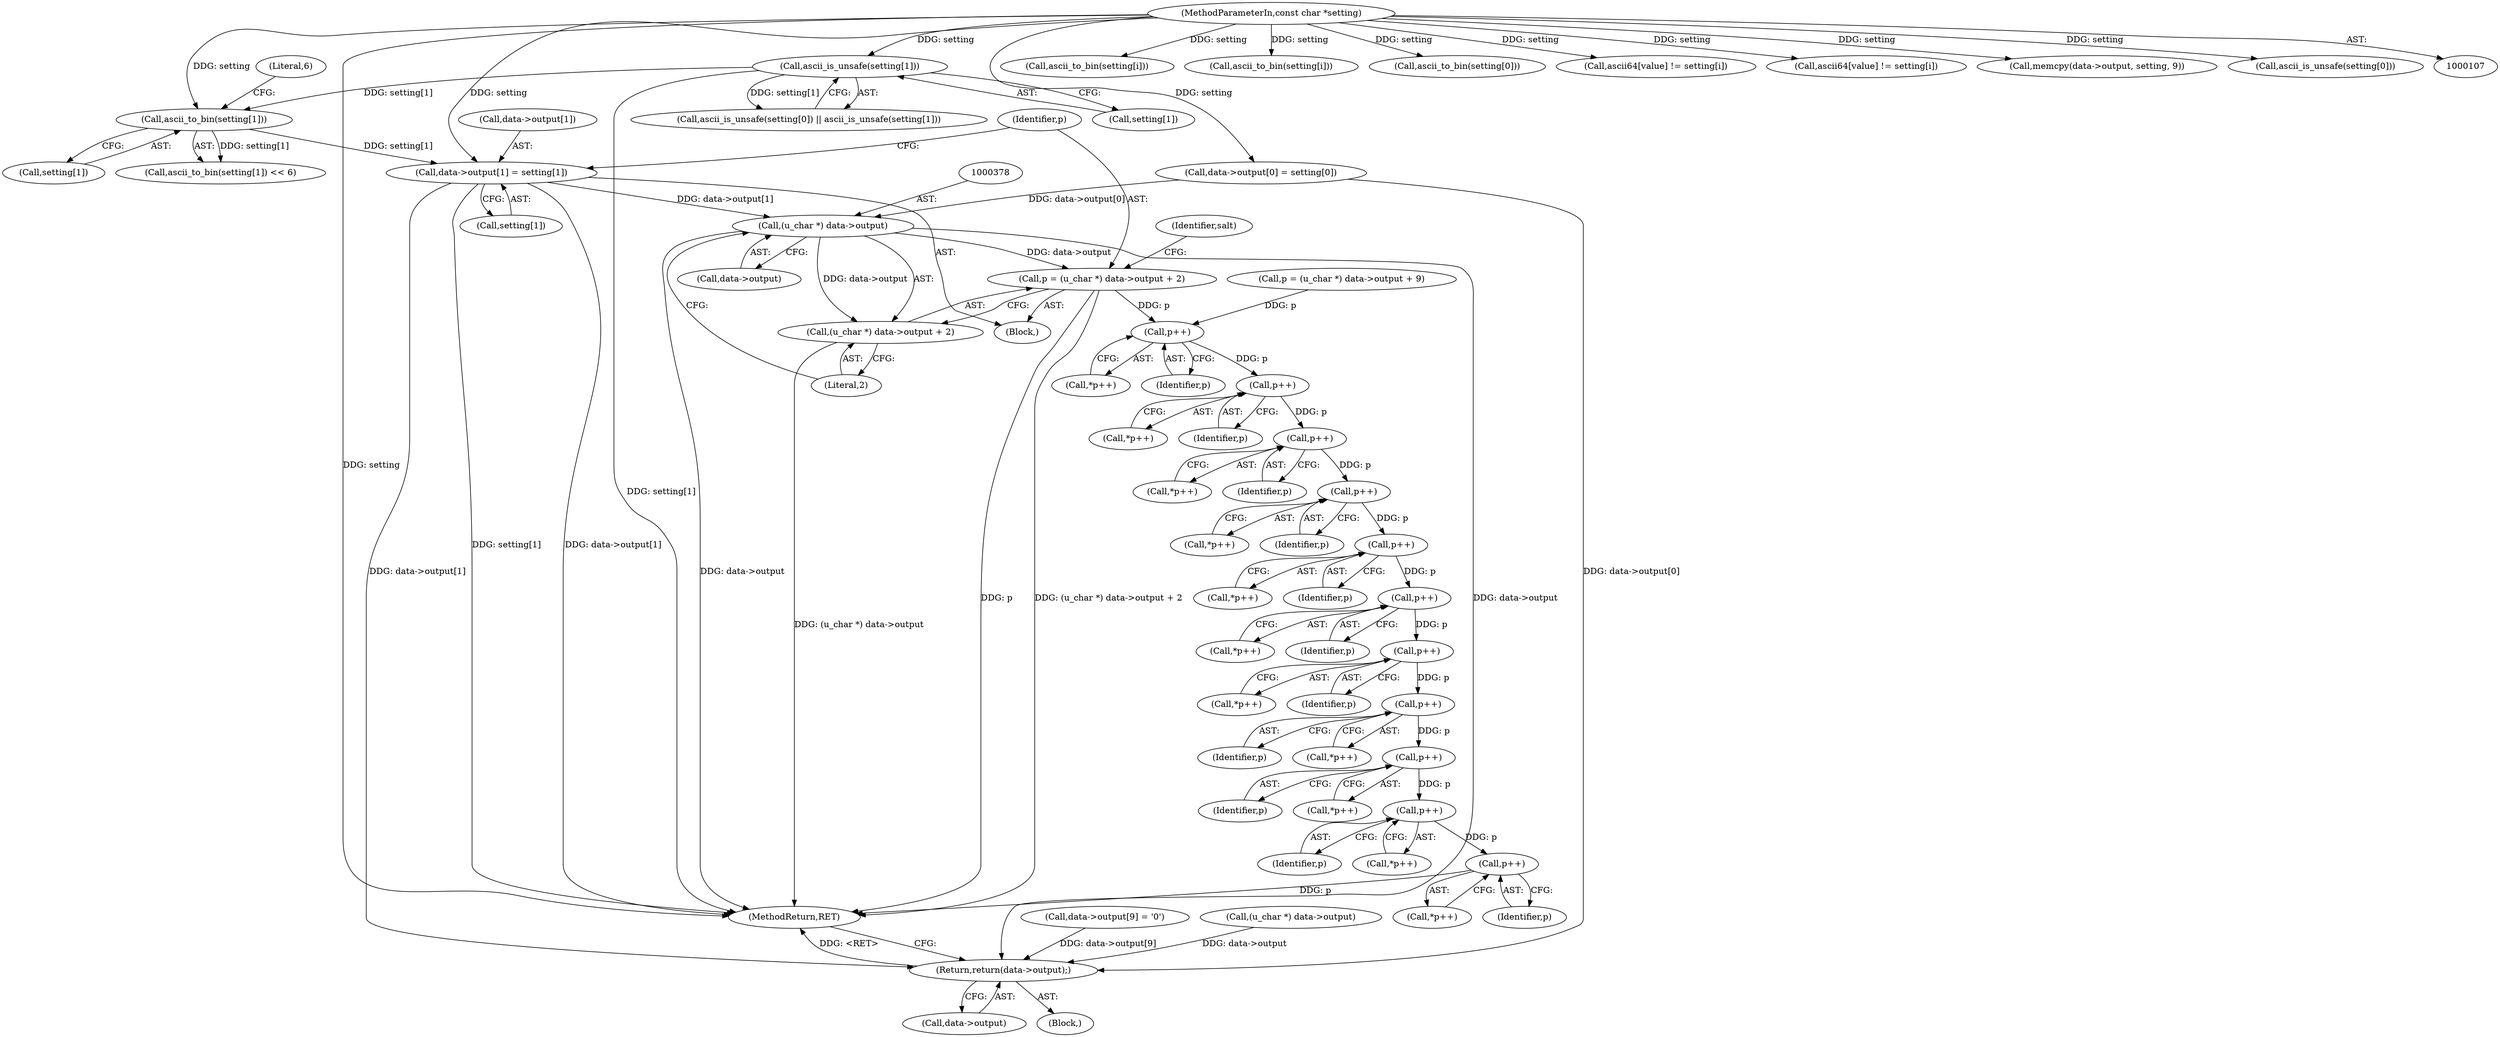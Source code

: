 digraph "0_php_aab49e934de1fff046e659cbec46e3d053b41c34@array" {
"1000365" [label="(Call,data->output[1] = setting[1])"];
"1000347" [label="(Call,ascii_to_bin(setting[1]))"];
"1000337" [label="(Call,ascii_is_unsafe(setting[1]))"];
"1000109" [label="(MethodParameterIn,const char *setting)"];
"1000377" [label="(Call,(u_char *) data->output)"];
"1000374" [label="(Call,p = (u_char *) data->output + 2)"];
"1000405" [label="(Call,p++)"];
"1000416" [label="(Call,p++)"];
"1000427" [label="(Call,p++)"];
"1000438" [label="(Call,p++)"];
"1000458" [label="(Call,p++)"];
"1000469" [label="(Call,p++)"];
"1000480" [label="(Call,p++)"];
"1000491" [label="(Call,p++)"];
"1000505" [label="(Call,p++)"];
"1000516" [label="(Call,p++)"];
"1000527" [label="(Call,p++)"];
"1000376" [label="(Call,(u_char *) data->output + 2)"];
"1000538" [label="(Return,return(data->output);)"];
"1000416" [label="(Call,p++)"];
"1000426" [label="(Call,*p++)"];
"1000539" [label="(Call,data->output)"];
"1000230" [label="(Call,ascii_to_bin(setting[i]))"];
"1000332" [label="(Call,ascii_is_unsafe(setting[0]) || ascii_is_unsafe(setting[1]))"];
"1000516" [label="(Call,p++)"];
"1000382" [label="(Literal,2)"];
"1000506" [label="(Identifier,p)"];
"1000371" [label="(Call,setting[1])"];
"1000469" [label="(Call,p++)"];
"1000479" [label="(Call,*p++)"];
"1000458" [label="(Call,p++)"];
"1000457" [label="(Call,*p++)"];
"1000542" [label="(MethodReturn,RET)"];
"1000492" [label="(Identifier,p)"];
"1000505" [label="(Call,p++)"];
"1000517" [label="(Identifier,p)"];
"1000338" [label="(Call,setting[1])"];
"1000317" [label="(Call,p = (u_char *) data->output + 9)"];
"1000384" [label="(Identifier,salt)"];
"1000528" [label="(Identifier,p)"];
"1000379" [label="(Call,data->output)"];
"1000405" [label="(Call,p++)"];
"1000437" [label="(Call,*p++)"];
"1000185" [label="(Call,ascii_to_bin(setting[i]))"];
"1000427" [label="(Call,p++)"];
"1000310" [label="(Call,data->output[9] = '\0')"];
"1000480" [label="(Call,p++)"];
"1000439" [label="(Identifier,p)"];
"1000468" [label="(Call,*p++)"];
"1000404" [label="(Call,*p++)"];
"1000491" [label="(Call,p++)"];
"1000352" [label="(Call,ascii_to_bin(setting[0]))"];
"1000515" [label="(Call,*p++)"];
"1000377" [label="(Call,(u_char *) data->output)"];
"1000235" [label="(Call,ascii64[value] != setting[i])"];
"1000490" [label="(Call,*p++)"];
"1000459" [label="(Identifier,p)"];
"1000375" [label="(Identifier,p)"];
"1000347" [label="(Call,ascii_to_bin(setting[1]))"];
"1000337" [label="(Call,ascii_is_unsafe(setting[1]))"];
"1000406" [label="(Identifier,p)"];
"1000470" [label="(Identifier,p)"];
"1000190" [label="(Call,ascii64[value] != setting[i])"];
"1000327" [label="(Block,)"];
"1000111" [label="(Block,)"];
"1000304" [label="(Call,memcpy(data->output, setting, 9))"];
"1000526" [label="(Call,*p++)"];
"1000333" [label="(Call,ascii_is_unsafe(setting[0]))"];
"1000481" [label="(Identifier,p)"];
"1000428" [label="(Identifier,p)"];
"1000320" [label="(Call,(u_char *) data->output)"];
"1000351" [label="(Literal,6)"];
"1000109" [label="(MethodParameterIn,const char *setting)"];
"1000438" [label="(Call,p++)"];
"1000504" [label="(Call,*p++)"];
"1000538" [label="(Return,return(data->output);)"];
"1000356" [label="(Call,data->output[0] = setting[0])"];
"1000366" [label="(Call,data->output[1])"];
"1000374" [label="(Call,p = (u_char *) data->output + 2)"];
"1000415" [label="(Call,*p++)"];
"1000417" [label="(Identifier,p)"];
"1000376" [label="(Call,(u_char *) data->output + 2)"];
"1000527" [label="(Call,p++)"];
"1000346" [label="(Call,ascii_to_bin(setting[1]) << 6)"];
"1000365" [label="(Call,data->output[1] = setting[1])"];
"1000348" [label="(Call,setting[1])"];
"1000365" -> "1000327"  [label="AST: "];
"1000365" -> "1000371"  [label="CFG: "];
"1000366" -> "1000365"  [label="AST: "];
"1000371" -> "1000365"  [label="AST: "];
"1000375" -> "1000365"  [label="CFG: "];
"1000365" -> "1000542"  [label="DDG: data->output[1]"];
"1000365" -> "1000542"  [label="DDG: setting[1]"];
"1000347" -> "1000365"  [label="DDG: setting[1]"];
"1000109" -> "1000365"  [label="DDG: setting"];
"1000365" -> "1000377"  [label="DDG: data->output[1]"];
"1000365" -> "1000538"  [label="DDG: data->output[1]"];
"1000347" -> "1000346"  [label="AST: "];
"1000347" -> "1000348"  [label="CFG: "];
"1000348" -> "1000347"  [label="AST: "];
"1000351" -> "1000347"  [label="CFG: "];
"1000347" -> "1000346"  [label="DDG: setting[1]"];
"1000337" -> "1000347"  [label="DDG: setting[1]"];
"1000109" -> "1000347"  [label="DDG: setting"];
"1000337" -> "1000332"  [label="AST: "];
"1000337" -> "1000338"  [label="CFG: "];
"1000338" -> "1000337"  [label="AST: "];
"1000332" -> "1000337"  [label="CFG: "];
"1000337" -> "1000542"  [label="DDG: setting[1]"];
"1000337" -> "1000332"  [label="DDG: setting[1]"];
"1000109" -> "1000337"  [label="DDG: setting"];
"1000109" -> "1000107"  [label="AST: "];
"1000109" -> "1000542"  [label="DDG: setting"];
"1000109" -> "1000185"  [label="DDG: setting"];
"1000109" -> "1000190"  [label="DDG: setting"];
"1000109" -> "1000230"  [label="DDG: setting"];
"1000109" -> "1000235"  [label="DDG: setting"];
"1000109" -> "1000304"  [label="DDG: setting"];
"1000109" -> "1000333"  [label="DDG: setting"];
"1000109" -> "1000352"  [label="DDG: setting"];
"1000109" -> "1000356"  [label="DDG: setting"];
"1000377" -> "1000376"  [label="AST: "];
"1000377" -> "1000379"  [label="CFG: "];
"1000378" -> "1000377"  [label="AST: "];
"1000379" -> "1000377"  [label="AST: "];
"1000382" -> "1000377"  [label="CFG: "];
"1000377" -> "1000542"  [label="DDG: data->output"];
"1000377" -> "1000374"  [label="DDG: data->output"];
"1000377" -> "1000376"  [label="DDG: data->output"];
"1000356" -> "1000377"  [label="DDG: data->output[0]"];
"1000377" -> "1000538"  [label="DDG: data->output"];
"1000374" -> "1000327"  [label="AST: "];
"1000374" -> "1000376"  [label="CFG: "];
"1000375" -> "1000374"  [label="AST: "];
"1000376" -> "1000374"  [label="AST: "];
"1000384" -> "1000374"  [label="CFG: "];
"1000374" -> "1000542"  [label="DDG: (u_char *) data->output + 2"];
"1000374" -> "1000542"  [label="DDG: p"];
"1000374" -> "1000405"  [label="DDG: p"];
"1000405" -> "1000404"  [label="AST: "];
"1000405" -> "1000406"  [label="CFG: "];
"1000406" -> "1000405"  [label="AST: "];
"1000404" -> "1000405"  [label="CFG: "];
"1000317" -> "1000405"  [label="DDG: p"];
"1000405" -> "1000416"  [label="DDG: p"];
"1000416" -> "1000415"  [label="AST: "];
"1000416" -> "1000417"  [label="CFG: "];
"1000417" -> "1000416"  [label="AST: "];
"1000415" -> "1000416"  [label="CFG: "];
"1000416" -> "1000427"  [label="DDG: p"];
"1000427" -> "1000426"  [label="AST: "];
"1000427" -> "1000428"  [label="CFG: "];
"1000428" -> "1000427"  [label="AST: "];
"1000426" -> "1000427"  [label="CFG: "];
"1000427" -> "1000438"  [label="DDG: p"];
"1000438" -> "1000437"  [label="AST: "];
"1000438" -> "1000439"  [label="CFG: "];
"1000439" -> "1000438"  [label="AST: "];
"1000437" -> "1000438"  [label="CFG: "];
"1000438" -> "1000458"  [label="DDG: p"];
"1000458" -> "1000457"  [label="AST: "];
"1000458" -> "1000459"  [label="CFG: "];
"1000459" -> "1000458"  [label="AST: "];
"1000457" -> "1000458"  [label="CFG: "];
"1000458" -> "1000469"  [label="DDG: p"];
"1000469" -> "1000468"  [label="AST: "];
"1000469" -> "1000470"  [label="CFG: "];
"1000470" -> "1000469"  [label="AST: "];
"1000468" -> "1000469"  [label="CFG: "];
"1000469" -> "1000480"  [label="DDG: p"];
"1000480" -> "1000479"  [label="AST: "];
"1000480" -> "1000481"  [label="CFG: "];
"1000481" -> "1000480"  [label="AST: "];
"1000479" -> "1000480"  [label="CFG: "];
"1000480" -> "1000491"  [label="DDG: p"];
"1000491" -> "1000490"  [label="AST: "];
"1000491" -> "1000492"  [label="CFG: "];
"1000492" -> "1000491"  [label="AST: "];
"1000490" -> "1000491"  [label="CFG: "];
"1000491" -> "1000505"  [label="DDG: p"];
"1000505" -> "1000504"  [label="AST: "];
"1000505" -> "1000506"  [label="CFG: "];
"1000506" -> "1000505"  [label="AST: "];
"1000504" -> "1000505"  [label="CFG: "];
"1000505" -> "1000516"  [label="DDG: p"];
"1000516" -> "1000515"  [label="AST: "];
"1000516" -> "1000517"  [label="CFG: "];
"1000517" -> "1000516"  [label="AST: "];
"1000515" -> "1000516"  [label="CFG: "];
"1000516" -> "1000527"  [label="DDG: p"];
"1000527" -> "1000526"  [label="AST: "];
"1000527" -> "1000528"  [label="CFG: "];
"1000528" -> "1000527"  [label="AST: "];
"1000526" -> "1000527"  [label="CFG: "];
"1000527" -> "1000542"  [label="DDG: p"];
"1000376" -> "1000382"  [label="CFG: "];
"1000382" -> "1000376"  [label="AST: "];
"1000376" -> "1000542"  [label="DDG: (u_char *) data->output"];
"1000538" -> "1000111"  [label="AST: "];
"1000538" -> "1000539"  [label="CFG: "];
"1000539" -> "1000538"  [label="AST: "];
"1000542" -> "1000538"  [label="CFG: "];
"1000538" -> "1000542"  [label="DDG: <RET>"];
"1000356" -> "1000538"  [label="DDG: data->output[0]"];
"1000310" -> "1000538"  [label="DDG: data->output[9]"];
"1000320" -> "1000538"  [label="DDG: data->output"];
}

